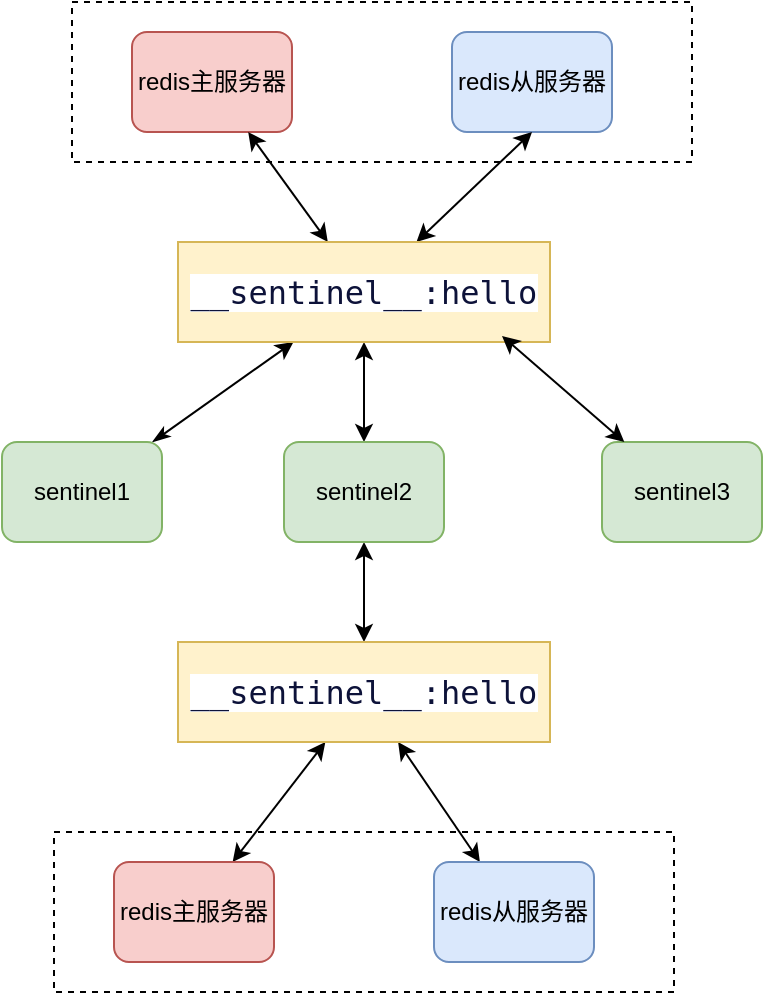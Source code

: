 <mxfile version="26.1.1">
  <diagram name="第 1 页" id="afaJLaHrhWbzcPEB1dKn">
    <mxGraphModel dx="1026" dy="684" grid="1" gridSize="10" guides="1" tooltips="1" connect="1" arrows="1" fold="1" page="1" pageScale="1" pageWidth="827" pageHeight="1169" math="0" shadow="0">
      <root>
        <mxCell id="0" />
        <mxCell id="1" parent="0" />
        <mxCell id="H9NwCvbB6OWwvC9mkvmZ-7" value="" style="rounded=0;whiteSpace=wrap;html=1;dashed=1;" vertex="1" parent="1">
          <mxGeometry x="250" y="435" width="310" height="80" as="geometry" />
        </mxCell>
        <mxCell id="H9NwCvbB6OWwvC9mkvmZ-12" style="rounded=0;orthogonalLoop=1;jettySize=auto;html=1;startArrow=classicThin;startFill=1;" edge="1" parent="1" source="H9NwCvbB6OWwvC9mkvmZ-1" target="H9NwCvbB6OWwvC9mkvmZ-11">
          <mxGeometry relative="1" as="geometry" />
        </mxCell>
        <mxCell id="H9NwCvbB6OWwvC9mkvmZ-1" value="sentinel1" style="rounded=1;whiteSpace=wrap;html=1;fillColor=#d5e8d4;strokeColor=#82b366;" vertex="1" parent="1">
          <mxGeometry x="224" y="240" width="80" height="50" as="geometry" />
        </mxCell>
        <mxCell id="H9NwCvbB6OWwvC9mkvmZ-14" value="" style="edgeStyle=orthogonalEdgeStyle;rounded=0;orthogonalLoop=1;jettySize=auto;html=1;startArrow=classic;startFill=1;" edge="1" parent="1" source="H9NwCvbB6OWwvC9mkvmZ-2" target="H9NwCvbB6OWwvC9mkvmZ-11">
          <mxGeometry relative="1" as="geometry" />
        </mxCell>
        <mxCell id="H9NwCvbB6OWwvC9mkvmZ-15" value="" style="edgeStyle=orthogonalEdgeStyle;rounded=0;orthogonalLoop=1;jettySize=auto;html=1;startArrow=classic;startFill=1;" edge="1" parent="1" source="H9NwCvbB6OWwvC9mkvmZ-2" target="H9NwCvbB6OWwvC9mkvmZ-4">
          <mxGeometry relative="1" as="geometry" />
        </mxCell>
        <mxCell id="H9NwCvbB6OWwvC9mkvmZ-2" value="sentinel2" style="rounded=1;whiteSpace=wrap;html=1;fillColor=#d5e8d4;strokeColor=#82b366;" vertex="1" parent="1">
          <mxGeometry x="365" y="240" width="80" height="50" as="geometry" />
        </mxCell>
        <mxCell id="H9NwCvbB6OWwvC9mkvmZ-3" value="sentinel3" style="rounded=1;whiteSpace=wrap;html=1;fillColor=#d5e8d4;strokeColor=#82b366;" vertex="1" parent="1">
          <mxGeometry x="524" y="240" width="80" height="50" as="geometry" />
        </mxCell>
        <mxCell id="H9NwCvbB6OWwvC9mkvmZ-16" style="rounded=0;orthogonalLoop=1;jettySize=auto;html=1;startArrow=classic;startFill=1;" edge="1" parent="1" source="H9NwCvbB6OWwvC9mkvmZ-4" target="H9NwCvbB6OWwvC9mkvmZ-5">
          <mxGeometry relative="1" as="geometry" />
        </mxCell>
        <mxCell id="H9NwCvbB6OWwvC9mkvmZ-17" style="rounded=0;orthogonalLoop=1;jettySize=auto;html=1;startArrow=classic;startFill=1;" edge="1" parent="1" source="H9NwCvbB6OWwvC9mkvmZ-4" target="H9NwCvbB6OWwvC9mkvmZ-6">
          <mxGeometry relative="1" as="geometry" />
        </mxCell>
        <mxCell id="H9NwCvbB6OWwvC9mkvmZ-4" value="&lt;span style=&quot;color: rgb(13, 18, 57); font-family: monospace, monospace; font-size: 16px; text-align: left; background-color: rgb(255, 255, 255);&quot;&gt;__sentinel__:hello&lt;/span&gt;" style="rounded=0;whiteSpace=wrap;html=1;fillColor=#fff2cc;strokeColor=#d6b656;" vertex="1" parent="1">
          <mxGeometry x="312" y="340" width="186" height="50" as="geometry" />
        </mxCell>
        <mxCell id="H9NwCvbB6OWwvC9mkvmZ-5" value="redis主服务器" style="rounded=1;whiteSpace=wrap;html=1;fillColor=#f8cecc;strokeColor=#b85450;" vertex="1" parent="1">
          <mxGeometry x="280" y="450" width="80" height="50" as="geometry" />
        </mxCell>
        <mxCell id="H9NwCvbB6OWwvC9mkvmZ-6" value="redis从服务器" style="rounded=1;whiteSpace=wrap;html=1;fillColor=#dae8fc;strokeColor=#6c8ebf;" vertex="1" parent="1">
          <mxGeometry x="440" y="450" width="80" height="50" as="geometry" />
        </mxCell>
        <mxCell id="H9NwCvbB6OWwvC9mkvmZ-8" value="" style="rounded=0;whiteSpace=wrap;html=1;dashed=1;" vertex="1" parent="1">
          <mxGeometry x="259" y="20" width="310" height="80" as="geometry" />
        </mxCell>
        <mxCell id="H9NwCvbB6OWwvC9mkvmZ-9" value="redis主服务器" style="rounded=1;whiteSpace=wrap;html=1;fillColor=#f8cecc;strokeColor=#b85450;" vertex="1" parent="1">
          <mxGeometry x="289" y="35" width="80" height="50" as="geometry" />
        </mxCell>
        <mxCell id="H9NwCvbB6OWwvC9mkvmZ-10" value="redis从服务器" style="rounded=1;whiteSpace=wrap;html=1;fillColor=#dae8fc;strokeColor=#6c8ebf;" vertex="1" parent="1">
          <mxGeometry x="449" y="35" width="80" height="50" as="geometry" />
        </mxCell>
        <mxCell id="H9NwCvbB6OWwvC9mkvmZ-18" style="rounded=0;orthogonalLoop=1;jettySize=auto;html=1;startArrow=classic;startFill=1;" edge="1" parent="1" source="H9NwCvbB6OWwvC9mkvmZ-11" target="H9NwCvbB6OWwvC9mkvmZ-9">
          <mxGeometry relative="1" as="geometry" />
        </mxCell>
        <mxCell id="H9NwCvbB6OWwvC9mkvmZ-19" style="rounded=0;orthogonalLoop=1;jettySize=auto;html=1;entryX=0.5;entryY=1;entryDx=0;entryDy=0;startArrow=classic;startFill=1;" edge="1" parent="1" source="H9NwCvbB6OWwvC9mkvmZ-11" target="H9NwCvbB6OWwvC9mkvmZ-10">
          <mxGeometry relative="1" as="geometry" />
        </mxCell>
        <mxCell id="H9NwCvbB6OWwvC9mkvmZ-11" value="&lt;span style=&quot;color: rgb(13, 18, 57); font-family: monospace, monospace; font-size: 16px; text-align: left; background-color: rgb(255, 255, 255);&quot;&gt;__sentinel__:hello&lt;/span&gt;" style="rounded=0;whiteSpace=wrap;html=1;fillColor=#fff2cc;strokeColor=#d6b656;" vertex="1" parent="1">
          <mxGeometry x="312" y="140" width="186" height="50" as="geometry" />
        </mxCell>
        <mxCell id="H9NwCvbB6OWwvC9mkvmZ-13" style="rounded=0;orthogonalLoop=1;jettySize=auto;html=1;entryX=0.871;entryY=0.94;entryDx=0;entryDy=0;entryPerimeter=0;startArrow=classic;startFill=1;" edge="1" parent="1" source="H9NwCvbB6OWwvC9mkvmZ-3" target="H9NwCvbB6OWwvC9mkvmZ-11">
          <mxGeometry relative="1" as="geometry" />
        </mxCell>
      </root>
    </mxGraphModel>
  </diagram>
</mxfile>
